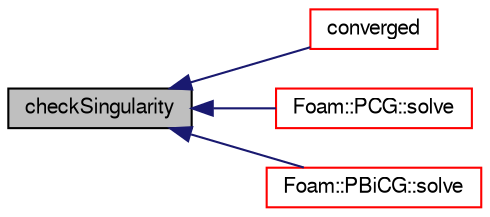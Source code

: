 digraph "checkSingularity"
{
  bgcolor="transparent";
  edge [fontname="FreeSans",fontsize="10",labelfontname="FreeSans",labelfontsize="10"];
  node [fontname="FreeSans",fontsize="10",shape=record];
  rankdir="LR";
  Node149 [label="checkSingularity",height=0.2,width=0.4,color="black", fillcolor="grey75", style="filled", fontcolor="black"];
  Node149 -> Node150 [dir="back",color="midnightblue",fontsize="10",style="solid",fontname="FreeSans"];
  Node150 [label="converged",height=0.2,width=0.4,color="red",URL="$a26810.html#ae221d434900cb3bb42af9998c301015f",tooltip="Has the solver converged? "];
  Node149 -> Node152 [dir="back",color="midnightblue",fontsize="10",style="solid",fontname="FreeSans"];
  Node152 [label="Foam::PCG::solve",height=0.2,width=0.4,color="red",URL="$a27046.html#ad38597d099f9905e3f399b01af791bcb",tooltip="Solve the matrix with this solver. "];
  Node149 -> Node156 [dir="back",color="midnightblue",fontsize="10",style="solid",fontname="FreeSans"];
  Node156 [label="Foam::PBiCG::solve",height=0.2,width=0.4,color="red",URL="$a27042.html#ad38597d099f9905e3f399b01af791bcb",tooltip="Solve the matrix with this solver. "];
}
